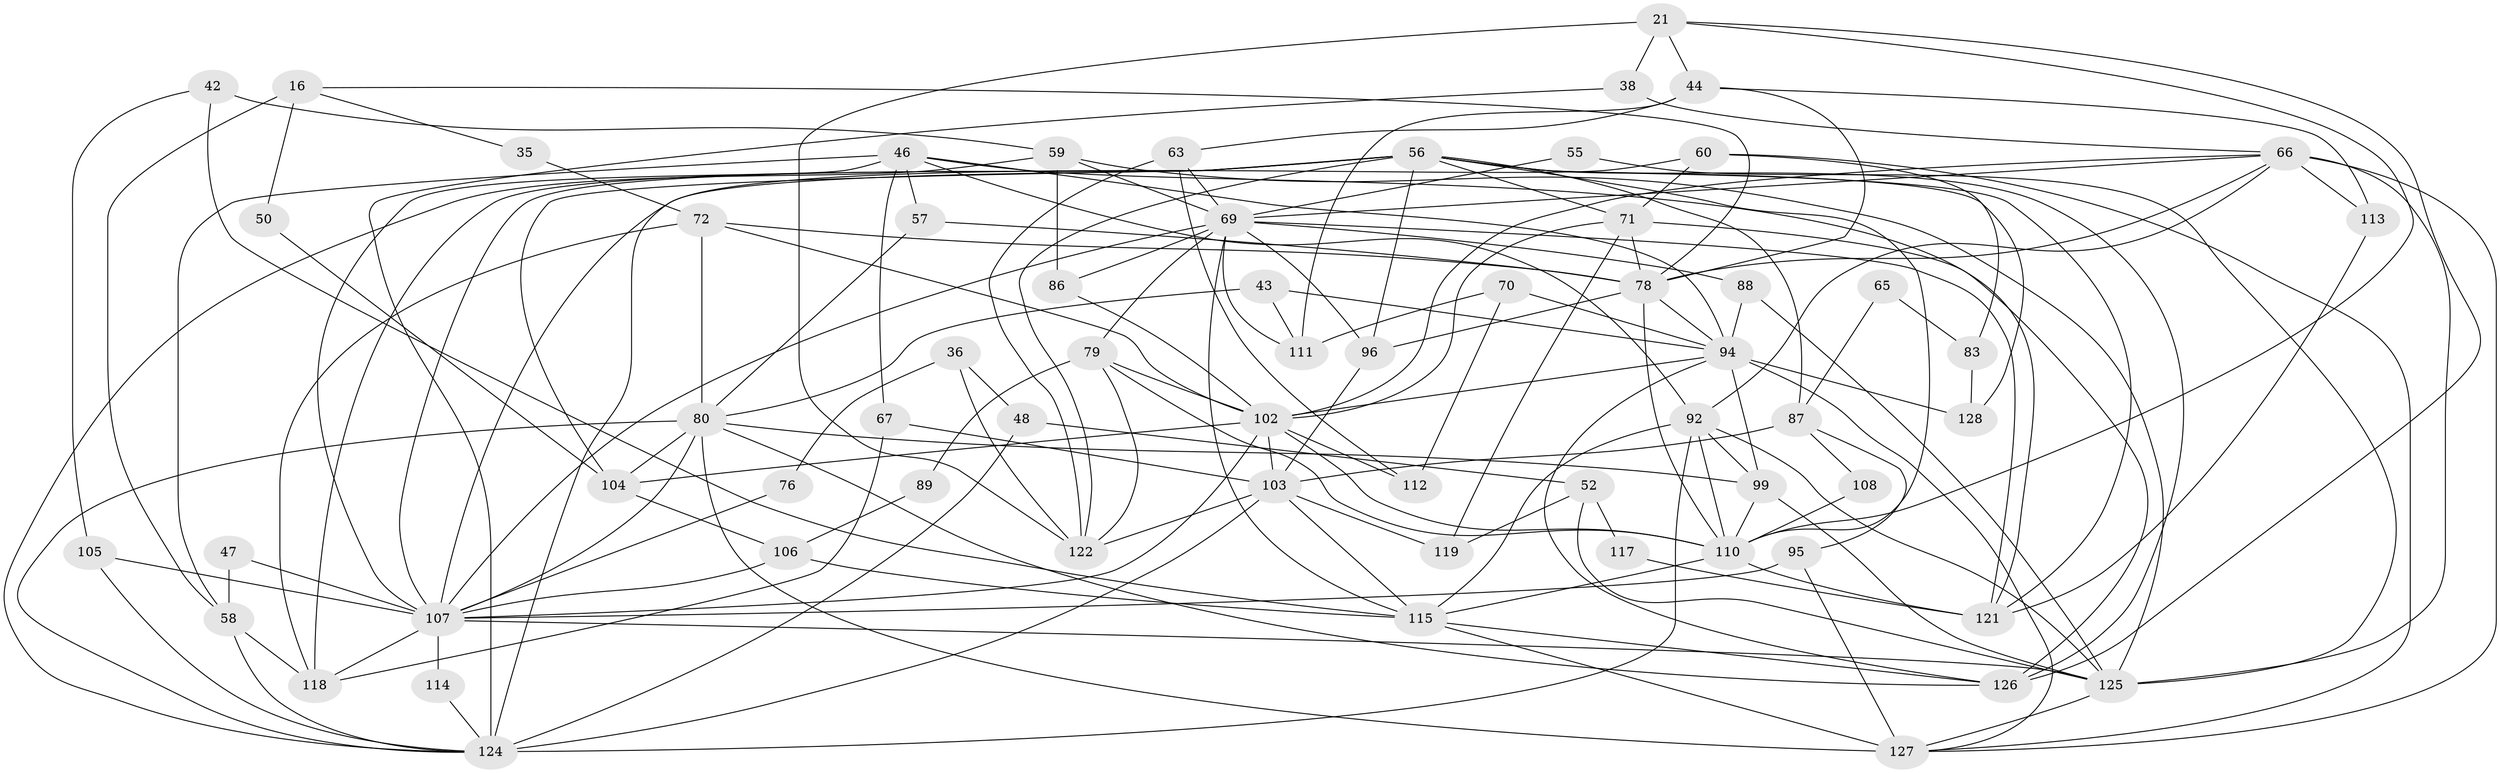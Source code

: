 // original degree distribution, {4: 0.2578125, 2: 0.1484375, 3: 0.2734375, 5: 0.15625, 7: 0.03125, 6: 0.109375, 9: 0.0078125, 8: 0.015625}
// Generated by graph-tools (version 1.1) at 2025/51/03/09/25 04:51:25]
// undirected, 64 vertices, 162 edges
graph export_dot {
graph [start="1"]
  node [color=gray90,style=filled];
  16;
  21;
  35;
  36;
  38 [super="+22"];
  42;
  43;
  44 [super="+29"];
  46 [super="+26"];
  47;
  48;
  50;
  52;
  55;
  56 [super="+28+39"];
  57;
  58 [super="+31"];
  59 [super="+49"];
  60;
  63;
  65;
  66;
  67;
  69 [super="+7+12+54"];
  70 [super="+3"];
  71 [super="+32"];
  72;
  76;
  78 [super="+9+77"];
  79;
  80 [super="+27+62"];
  83;
  86;
  87 [super="+1"];
  88;
  89;
  92 [super="+74"];
  94 [super="+53"];
  95;
  96;
  99 [super="+64"];
  102 [super="+61+73+100"];
  103 [super="+20"];
  104 [super="+101"];
  105 [super="+14"];
  106;
  107 [super="+84+91+82"];
  108;
  110 [super="+75+93"];
  111;
  112;
  113 [super="+98"];
  114;
  115 [super="+51"];
  117;
  118 [super="+33"];
  119;
  121 [super="+120+45"];
  122 [super="+116"];
  124 [super="+109+85"];
  125 [super="+18+37+68"];
  126 [super="+40"];
  127 [super="+11+97+123"];
  128 [super="+41"];
  16 -- 58;
  16 -- 78;
  16 -- 35;
  16 -- 50;
  21 -- 126;
  21 -- 38;
  21 -- 44;
  21 -- 122 [weight=2];
  21 -- 110;
  35 -- 72;
  36 -- 48;
  36 -- 76;
  36 -- 122;
  38 -- 66;
  38 -- 124;
  42 -- 59;
  42 -- 105;
  42 -- 115;
  43 -- 111;
  43 -- 94;
  43 -- 80;
  44 -- 78;
  44 -- 113;
  44 -- 63;
  44 -- 111;
  46 -- 92;
  46 -- 67;
  46 -- 94;
  46 -- 57;
  46 -- 121;
  46 -- 107 [weight=2];
  46 -- 58;
  47 -- 58;
  47 -- 107;
  48 -- 52;
  48 -- 124;
  50 -- 104;
  52 -- 119;
  52 -- 117;
  52 -- 125;
  55 -- 69;
  55 -- 125;
  56 -- 96;
  56 -- 128 [weight=2];
  56 -- 118;
  56 -- 110;
  56 -- 71;
  56 -- 104 [weight=2];
  56 -- 107;
  56 -- 87;
  56 -- 121;
  56 -- 122;
  56 -- 126 [weight=2];
  56 -- 124 [weight=2];
  57 -- 80;
  57 -- 78;
  58 -- 124;
  58 -- 118;
  59 -- 86 [weight=2];
  59 -- 69;
  59 -- 124;
  59 -- 125;
  60 -- 83;
  60 -- 127;
  60 -- 107;
  60 -- 71;
  63 -- 69;
  63 -- 112;
  63 -- 122;
  65 -- 83;
  65 -- 87;
  66 -- 69;
  66 -- 78;
  66 -- 92;
  66 -- 113;
  66 -- 125;
  66 -- 102;
  66 -- 127;
  67 -- 103;
  67 -- 118;
  69 -- 115 [weight=2];
  69 -- 96;
  69 -- 86;
  69 -- 121 [weight=3];
  69 -- 111;
  69 -- 88;
  69 -- 107 [weight=2];
  69 -- 79;
  70 -- 112;
  70 -- 111 [weight=2];
  70 -- 94;
  71 -- 119;
  71 -- 78 [weight=2];
  71 -- 102 [weight=2];
  71 -- 126;
  72 -- 80;
  72 -- 102;
  72 -- 78;
  72 -- 118;
  76 -- 107;
  78 -- 96;
  78 -- 94;
  78 -- 110;
  79 -- 89;
  79 -- 122;
  79 -- 110;
  79 -- 102;
  80 -- 107;
  80 -- 99;
  80 -- 127;
  80 -- 124 [weight=2];
  80 -- 104;
  80 -- 126;
  83 -- 128;
  86 -- 102;
  87 -- 103;
  87 -- 95;
  87 -- 108;
  88 -- 125;
  88 -- 94;
  89 -- 106;
  92 -- 110 [weight=2];
  92 -- 124 [weight=2];
  92 -- 115;
  92 -- 125;
  92 -- 99;
  94 -- 128 [weight=3];
  94 -- 127;
  94 -- 126;
  94 -- 102;
  94 -- 99;
  95 -- 127;
  95 -- 107;
  96 -- 103;
  99 -- 110;
  99 -- 125 [weight=2];
  102 -- 103;
  102 -- 112;
  102 -- 110;
  102 -- 107 [weight=3];
  102 -- 104;
  103 -- 119;
  103 -- 122;
  103 -- 124;
  103 -- 115;
  104 -- 106;
  105 -- 107;
  105 -- 124;
  106 -- 115;
  106 -- 107;
  107 -- 114 [weight=2];
  107 -- 118;
  107 -- 125 [weight=3];
  108 -- 110;
  110 -- 121 [weight=2];
  110 -- 115;
  113 -- 121 [weight=2];
  114 -- 124;
  115 -- 127 [weight=2];
  115 -- 126;
  117 -- 121;
  125 -- 127;
}
